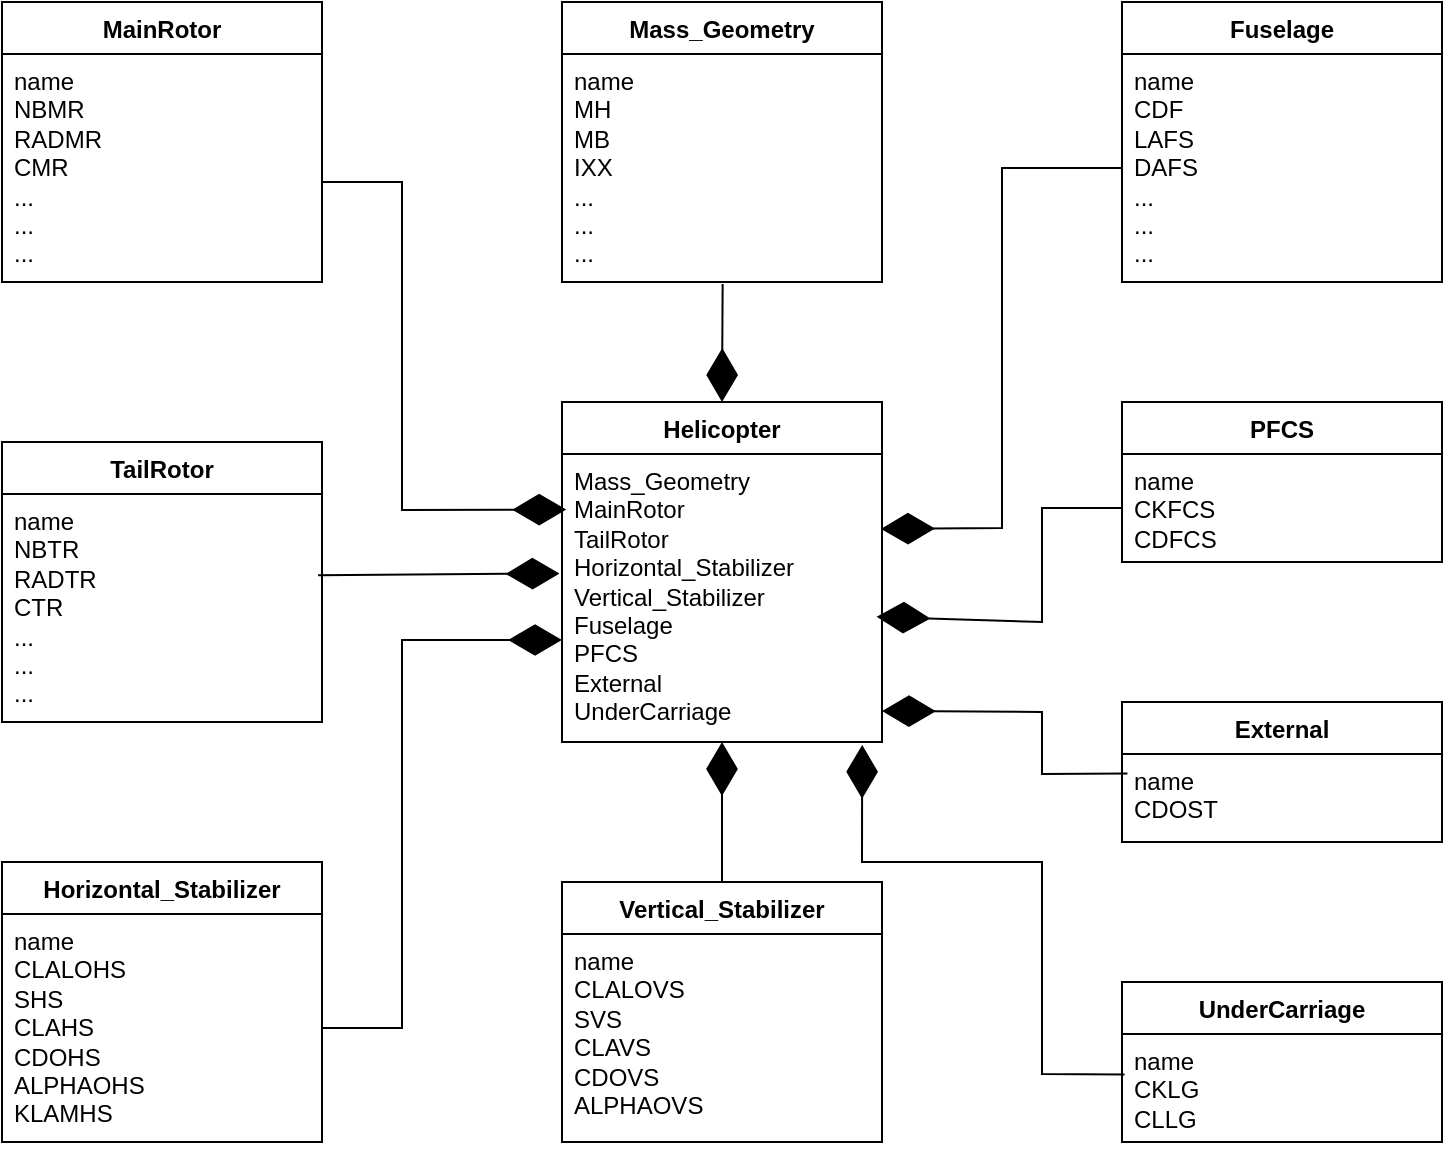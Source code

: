 <mxfile version="24.7.6" pages="4">
  <diagram id="C5RBs43oDa-KdzZeNtuy" name="Page-1">
    <mxGraphModel grid="1" page="1" gridSize="10" guides="1" tooltips="1" connect="1" arrows="1" fold="1" pageScale="1" pageWidth="827" pageHeight="1169" math="0" shadow="0">
      <root>
        <mxCell id="WIyWlLk6GJQsqaUBKTNV-0" />
        <mxCell id="WIyWlLk6GJQsqaUBKTNV-1" parent="WIyWlLk6GJQsqaUBKTNV-0" />
        <mxCell id="FyBbYskR7vXnylcoT4Pt-10" value="Helicopter" style="swimlane;fontStyle=1;align=center;verticalAlign=top;childLayout=stackLayout;horizontal=1;startSize=26;horizontalStack=0;resizeParent=1;resizeParentMax=0;resizeLast=0;collapsible=1;marginBottom=0;whiteSpace=wrap;html=1;" vertex="1" parent="WIyWlLk6GJQsqaUBKTNV-1">
          <mxGeometry x="320" y="240" width="160" height="170" as="geometry" />
        </mxCell>
        <mxCell id="FyBbYskR7vXnylcoT4Pt-11" value="Mass_Geometry&lt;div&gt;MainRotor&lt;/div&gt;&lt;div&gt;TailRotor&lt;/div&gt;&lt;div&gt;Horizontal_Stabilizer&lt;/div&gt;&lt;div&gt;Vertical_Stabilizer&lt;/div&gt;&lt;div&gt;Fuselage&lt;/div&gt;&lt;div&gt;PFCS&lt;/div&gt;&lt;div&gt;External&lt;/div&gt;&lt;div&gt;UnderCarriage&lt;/div&gt;" style="text;strokeColor=none;fillColor=none;align=left;verticalAlign=top;spacingLeft=4;spacingRight=4;overflow=hidden;rotatable=0;points=[[0,0.5],[1,0.5]];portConstraint=eastwest;whiteSpace=wrap;html=1;" vertex="1" parent="FyBbYskR7vXnylcoT4Pt-10">
          <mxGeometry y="26" width="160" height="144" as="geometry" />
        </mxCell>
        <mxCell id="FyBbYskR7vXnylcoT4Pt-42" value="" style="endArrow=diamondThin;endFill=1;endSize=24;html=1;rounded=0;exitX=0.017;exitY=0.223;exitDx=0;exitDy=0;exitPerimeter=0;" edge="1" parent="FyBbYskR7vXnylcoT4Pt-10" source="FyBbYskR7vXnylcoT4Pt-34">
          <mxGeometry width="160" relative="1" as="geometry">
            <mxPoint y="154.5" as="sourcePoint" />
            <mxPoint x="160" y="154.5" as="targetPoint" />
            <Array as="points">
              <mxPoint x="240" y="186" />
              <mxPoint x="240" y="155" />
            </Array>
          </mxGeometry>
        </mxCell>
        <mxCell id="FyBbYskR7vXnylcoT4Pt-14" value="Mass_Geometry" style="swimlane;fontStyle=1;align=center;verticalAlign=top;childLayout=stackLayout;horizontal=1;startSize=26;horizontalStack=0;resizeParent=1;resizeParentMax=0;resizeLast=0;collapsible=1;marginBottom=0;whiteSpace=wrap;html=1;" vertex="1" parent="WIyWlLk6GJQsqaUBKTNV-1">
          <mxGeometry x="320" y="40" width="160" height="140" as="geometry" />
        </mxCell>
        <mxCell id="FyBbYskR7vXnylcoT4Pt-15" value="name&lt;div&gt;MH&lt;/div&gt;&lt;div&gt;MB&lt;/div&gt;&lt;div&gt;IXX&lt;/div&gt;&lt;div&gt;...&lt;/div&gt;&lt;div&gt;...&lt;/div&gt;&lt;div&gt;...&lt;/div&gt;" style="text;strokeColor=none;fillColor=none;align=left;verticalAlign=top;spacingLeft=4;spacingRight=4;overflow=hidden;rotatable=0;points=[[0,0.5],[1,0.5]];portConstraint=eastwest;whiteSpace=wrap;html=1;" vertex="1" parent="FyBbYskR7vXnylcoT4Pt-14">
          <mxGeometry y="26" width="160" height="114" as="geometry" />
        </mxCell>
        <mxCell id="FyBbYskR7vXnylcoT4Pt-18" value="MainRotor" style="swimlane;fontStyle=1;align=center;verticalAlign=top;childLayout=stackLayout;horizontal=1;startSize=26;horizontalStack=0;resizeParent=1;resizeParentMax=0;resizeLast=0;collapsible=1;marginBottom=0;whiteSpace=wrap;html=1;" vertex="1" parent="WIyWlLk6GJQsqaUBKTNV-1">
          <mxGeometry x="40" y="40" width="160" height="140" as="geometry" />
        </mxCell>
        <mxCell id="FyBbYskR7vXnylcoT4Pt-19" value="name&lt;div&gt;NBMR&lt;/div&gt;&lt;div&gt;RADMR&lt;/div&gt;&lt;div&gt;CMR&lt;/div&gt;&lt;div&gt;...&lt;/div&gt;&lt;div&gt;...&lt;/div&gt;&lt;div&gt;...&lt;/div&gt;" style="text;strokeColor=none;fillColor=none;align=left;verticalAlign=top;spacingLeft=4;spacingRight=4;overflow=hidden;rotatable=0;points=[[0,0.5],[1,0.5]];portConstraint=eastwest;whiteSpace=wrap;html=1;" vertex="1" parent="FyBbYskR7vXnylcoT4Pt-18">
          <mxGeometry y="26" width="160" height="114" as="geometry" />
        </mxCell>
        <mxCell id="FyBbYskR7vXnylcoT4Pt-23" value="Vertical_Stabilizer" style="swimlane;fontStyle=1;align=center;verticalAlign=top;childLayout=stackLayout;horizontal=1;startSize=26;horizontalStack=0;resizeParent=1;resizeParentMax=0;resizeLast=0;collapsible=1;marginBottom=0;whiteSpace=wrap;html=1;" vertex="1" parent="WIyWlLk6GJQsqaUBKTNV-1">
          <mxGeometry x="320" y="480" width="160" height="130" as="geometry" />
        </mxCell>
        <mxCell id="FyBbYskR7vXnylcoT4Pt-24" value="name&lt;div&gt;CLALOVS&lt;/div&gt;&lt;div&gt;SVS&lt;/div&gt;&lt;div&gt;CLAVS&lt;/div&gt;&lt;div&gt;CDOVS&lt;/div&gt;&lt;div&gt;ALPHAOVS&lt;/div&gt;" style="text;strokeColor=none;fillColor=none;align=left;verticalAlign=top;spacingLeft=4;spacingRight=4;overflow=hidden;rotatable=0;points=[[0,0.5],[1,0.5]];portConstraint=eastwest;whiteSpace=wrap;html=1;" vertex="1" parent="FyBbYskR7vXnylcoT4Pt-23">
          <mxGeometry y="26" width="160" height="104" as="geometry" />
        </mxCell>
        <mxCell id="FyBbYskR7vXnylcoT4Pt-25" value="Fuselage" style="swimlane;fontStyle=1;align=center;verticalAlign=top;childLayout=stackLayout;horizontal=1;startSize=26;horizontalStack=0;resizeParent=1;resizeParentMax=0;resizeLast=0;collapsible=1;marginBottom=0;whiteSpace=wrap;html=1;" vertex="1" parent="WIyWlLk6GJQsqaUBKTNV-1">
          <mxGeometry x="600" y="40" width="160" height="140" as="geometry" />
        </mxCell>
        <mxCell id="FyBbYskR7vXnylcoT4Pt-26" value="name&lt;div&gt;CDF&lt;/div&gt;&lt;div&gt;LAFS&lt;/div&gt;&lt;div&gt;DAFS&lt;/div&gt;&lt;div&gt;...&lt;/div&gt;&lt;div&gt;...&lt;/div&gt;&lt;div&gt;...&lt;/div&gt;" style="text;strokeColor=none;fillColor=none;align=left;verticalAlign=top;spacingLeft=4;spacingRight=4;overflow=hidden;rotatable=0;points=[[0,0.5],[1,0.5]];portConstraint=eastwest;whiteSpace=wrap;html=1;" vertex="1" parent="FyBbYskR7vXnylcoT4Pt-25">
          <mxGeometry y="26" width="160" height="114" as="geometry" />
        </mxCell>
        <mxCell id="FyBbYskR7vXnylcoT4Pt-27" value="Horizontal_Stabilizer" style="swimlane;fontStyle=1;align=center;verticalAlign=top;childLayout=stackLayout;horizontal=1;startSize=26;horizontalStack=0;resizeParent=1;resizeParentMax=0;resizeLast=0;collapsible=1;marginBottom=0;whiteSpace=wrap;html=1;" vertex="1" parent="WIyWlLk6GJQsqaUBKTNV-1">
          <mxGeometry x="40" y="470" width="160" height="140" as="geometry" />
        </mxCell>
        <mxCell id="FyBbYskR7vXnylcoT4Pt-28" value="name&lt;div&gt;CLALOHS&lt;/div&gt;&lt;div&gt;SHS&lt;/div&gt;&lt;div&gt;CLAHS&lt;/div&gt;&lt;div&gt;CDOHS&lt;/div&gt;&lt;div&gt;ALPHAOHS&lt;/div&gt;&lt;div&gt;KLAMHS&lt;/div&gt;" style="text;strokeColor=none;fillColor=none;align=left;verticalAlign=top;spacingLeft=4;spacingRight=4;overflow=hidden;rotatable=0;points=[[0,0.5],[1,0.5]];portConstraint=eastwest;whiteSpace=wrap;html=1;" vertex="1" parent="FyBbYskR7vXnylcoT4Pt-27">
          <mxGeometry y="26" width="160" height="114" as="geometry" />
        </mxCell>
        <mxCell id="FyBbYskR7vXnylcoT4Pt-29" value="TailRotor" style="swimlane;fontStyle=1;align=center;verticalAlign=top;childLayout=stackLayout;horizontal=1;startSize=26;horizontalStack=0;resizeParent=1;resizeParentMax=0;resizeLast=0;collapsible=1;marginBottom=0;whiteSpace=wrap;html=1;" vertex="1" parent="WIyWlLk6GJQsqaUBKTNV-1">
          <mxGeometry x="40" y="260" width="160" height="140" as="geometry" />
        </mxCell>
        <mxCell id="FyBbYskR7vXnylcoT4Pt-30" value="name&lt;div&gt;NBTR&lt;/div&gt;&lt;div&gt;RADTR&lt;/div&gt;&lt;div&gt;CTR&lt;/div&gt;&lt;div&gt;...&lt;/div&gt;&lt;div&gt;...&lt;/div&gt;&lt;div&gt;...&lt;/div&gt;" style="text;strokeColor=none;fillColor=none;align=left;verticalAlign=top;spacingLeft=4;spacingRight=4;overflow=hidden;rotatable=0;points=[[0,0.5],[1,0.5]];portConstraint=eastwest;whiteSpace=wrap;html=1;" vertex="1" parent="FyBbYskR7vXnylcoT4Pt-29">
          <mxGeometry y="26" width="160" height="114" as="geometry" />
        </mxCell>
        <mxCell id="FyBbYskR7vXnylcoT4Pt-31" value="External" style="swimlane;fontStyle=1;align=center;verticalAlign=top;childLayout=stackLayout;horizontal=1;startSize=26;horizontalStack=0;resizeParent=1;resizeParentMax=0;resizeLast=0;collapsible=1;marginBottom=0;whiteSpace=wrap;html=1;" vertex="1" parent="WIyWlLk6GJQsqaUBKTNV-1">
          <mxGeometry x="600" y="390" width="160" height="70" as="geometry" />
        </mxCell>
        <mxCell id="FyBbYskR7vXnylcoT4Pt-34" value="name&lt;div&gt;CDOST&lt;/div&gt;" style="text;strokeColor=none;fillColor=none;align=left;verticalAlign=top;spacingLeft=4;spacingRight=4;overflow=hidden;rotatable=0;points=[[0,0.5],[1,0.5]];portConstraint=eastwest;whiteSpace=wrap;html=1;" vertex="1" parent="FyBbYskR7vXnylcoT4Pt-31">
          <mxGeometry y="26" width="160" height="44" as="geometry" />
        </mxCell>
        <mxCell id="FyBbYskR7vXnylcoT4Pt-33" value="UnderCarriage" style="swimlane;fontStyle=1;align=center;verticalAlign=top;childLayout=stackLayout;horizontal=1;startSize=26;horizontalStack=0;resizeParent=1;resizeParentMax=0;resizeLast=0;collapsible=1;marginBottom=0;whiteSpace=wrap;html=1;" vertex="1" parent="WIyWlLk6GJQsqaUBKTNV-1">
          <mxGeometry x="600" y="530" width="160" height="80" as="geometry" />
        </mxCell>
        <mxCell id="FyBbYskR7vXnylcoT4Pt-32" value="name&lt;div&gt;CKLG&lt;/div&gt;&lt;div&gt;CLLG&lt;/div&gt;" style="text;strokeColor=none;fillColor=none;align=left;verticalAlign=top;spacingLeft=4;spacingRight=4;overflow=hidden;rotatable=0;points=[[0,0.5],[1,0.5]];portConstraint=eastwest;whiteSpace=wrap;html=1;" vertex="1" parent="FyBbYskR7vXnylcoT4Pt-33">
          <mxGeometry y="26" width="160" height="54" as="geometry" />
        </mxCell>
        <mxCell id="FyBbYskR7vXnylcoT4Pt-35" value="PFCS" style="swimlane;fontStyle=1;align=center;verticalAlign=top;childLayout=stackLayout;horizontal=1;startSize=26;horizontalStack=0;resizeParent=1;resizeParentMax=0;resizeLast=0;collapsible=1;marginBottom=0;whiteSpace=wrap;html=1;" vertex="1" parent="WIyWlLk6GJQsqaUBKTNV-1">
          <mxGeometry x="600" y="240" width="160" height="80" as="geometry" />
        </mxCell>
        <mxCell id="FyBbYskR7vXnylcoT4Pt-36" value="name&lt;div&gt;CKFCS&lt;/div&gt;&lt;div&gt;CDFCS&lt;/div&gt;" style="text;strokeColor=none;fillColor=none;align=left;verticalAlign=top;spacingLeft=4;spacingRight=4;overflow=hidden;rotatable=0;points=[[0,0.5],[1,0.5]];portConstraint=eastwest;whiteSpace=wrap;html=1;" vertex="1" parent="FyBbYskR7vXnylcoT4Pt-35">
          <mxGeometry y="26" width="160" height="54" as="geometry" />
        </mxCell>
        <mxCell id="FyBbYskR7vXnylcoT4Pt-39" value="" style="endArrow=diamondThin;endFill=1;endSize=24;html=1;rounded=0;exitX=1;exitY=0.5;exitDx=0;exitDy=0;" edge="1" parent="WIyWlLk6GJQsqaUBKTNV-1" source="FyBbYskR7vXnylcoT4Pt-28">
          <mxGeometry width="160" relative="1" as="geometry">
            <mxPoint x="160" y="359" as="sourcePoint" />
            <mxPoint x="320" y="359" as="targetPoint" />
            <Array as="points">
              <mxPoint x="240" y="553" />
              <mxPoint x="240" y="359" />
            </Array>
          </mxGeometry>
        </mxCell>
        <mxCell id="FyBbYskR7vXnylcoT4Pt-43" value="" style="endArrow=diamondThin;endFill=1;endSize=24;html=1;rounded=0;entryX=0.997;entryY=0.26;entryDx=0;entryDy=0;entryPerimeter=0;exitX=0;exitY=0.5;exitDx=0;exitDy=0;" edge="1" parent="WIyWlLk6GJQsqaUBKTNV-1" source="FyBbYskR7vXnylcoT4Pt-26" target="FyBbYskR7vXnylcoT4Pt-11">
          <mxGeometry width="160" relative="1" as="geometry">
            <mxPoint x="380" y="290" as="sourcePoint" />
            <mxPoint x="540" y="290" as="targetPoint" />
            <Array as="points">
              <mxPoint x="540" y="123" />
              <mxPoint x="540" y="303" />
            </Array>
          </mxGeometry>
        </mxCell>
        <mxCell id="FyBbYskR7vXnylcoT4Pt-44" value="" style="endArrow=diamondThin;endFill=1;endSize=24;html=1;rounded=0;entryX=-0.008;entryY=0.415;entryDx=0;entryDy=0;exitX=0.988;exitY=0.356;exitDx=0;exitDy=0;entryPerimeter=0;exitPerimeter=0;" edge="1" parent="WIyWlLk6GJQsqaUBKTNV-1" source="FyBbYskR7vXnylcoT4Pt-30" target="FyBbYskR7vXnylcoT4Pt-11">
          <mxGeometry width="160" relative="1" as="geometry">
            <mxPoint x="220" y="360" as="sourcePoint" />
            <mxPoint x="280" y="397" as="targetPoint" />
          </mxGeometry>
        </mxCell>
        <mxCell id="FyBbYskR7vXnylcoT4Pt-45" value="" style="endArrow=diamondThin;endFill=1;endSize=24;html=1;rounded=0;entryX=0.013;entryY=0.193;entryDx=0;entryDy=0;entryPerimeter=0;" edge="1" parent="WIyWlLk6GJQsqaUBKTNV-1" target="FyBbYskR7vXnylcoT4Pt-11">
          <mxGeometry width="160" relative="1" as="geometry">
            <mxPoint x="200" y="130" as="sourcePoint" />
            <mxPoint x="320" y="320" as="targetPoint" />
            <Array as="points">
              <mxPoint x="240" y="130" />
              <mxPoint x="240" y="294" />
            </Array>
          </mxGeometry>
        </mxCell>
        <mxCell id="FyBbYskR7vXnylcoT4Pt-47" value="" style="endArrow=diamondThin;endFill=1;endSize=24;html=1;rounded=0;entryX=0.983;entryY=0.565;entryDx=0;entryDy=0;entryPerimeter=0;exitX=0;exitY=0.5;exitDx=0;exitDy=0;" edge="1" parent="WIyWlLk6GJQsqaUBKTNV-1" source="FyBbYskR7vXnylcoT4Pt-36" target="FyBbYskR7vXnylcoT4Pt-11">
          <mxGeometry width="160" relative="1" as="geometry">
            <mxPoint x="424" y="480" as="sourcePoint" />
            <mxPoint x="584" y="480" as="targetPoint" />
            <Array as="points">
              <mxPoint x="560" y="293" />
              <mxPoint x="560" y="350" />
            </Array>
          </mxGeometry>
        </mxCell>
        <mxCell id="FyBbYskR7vXnylcoT4Pt-41" value="" style="endArrow=diamondThin;endFill=1;endSize=24;html=1;rounded=0;exitX=0.008;exitY=0.374;exitDx=0;exitDy=0;entryX=0.938;entryY=1.01;entryDx=0;entryDy=0;entryPerimeter=0;exitPerimeter=0;" edge="1" parent="WIyWlLk6GJQsqaUBKTNV-1" source="FyBbYskR7vXnylcoT4Pt-32" target="FyBbYskR7vXnylcoT4Pt-11">
          <mxGeometry width="160" relative="1" as="geometry">
            <mxPoint x="320" y="439" as="sourcePoint" />
            <mxPoint x="480" y="439" as="targetPoint" />
            <Array as="points">
              <mxPoint x="560" y="576" />
              <mxPoint x="560" y="470" />
              <mxPoint x="470" y="470" />
            </Array>
          </mxGeometry>
        </mxCell>
        <mxCell id="FyBbYskR7vXnylcoT4Pt-48" value="" style="endArrow=diamondThin;endFill=1;endSize=24;html=1;rounded=0;entryX=0.5;entryY=0;entryDx=0;entryDy=0;exitX=0.502;exitY=1.009;exitDx=0;exitDy=0;exitPerimeter=0;" edge="1" parent="WIyWlLk6GJQsqaUBKTNV-1" source="FyBbYskR7vXnylcoT4Pt-15" target="FyBbYskR7vXnylcoT4Pt-10">
          <mxGeometry width="160" relative="1" as="geometry">
            <mxPoint x="210" y="353" as="sourcePoint" />
            <mxPoint x="330" y="348" as="targetPoint" />
          </mxGeometry>
        </mxCell>
        <mxCell id="FyBbYskR7vXnylcoT4Pt-49" value="" style="endArrow=diamondThin;endFill=1;endSize=24;html=1;rounded=0;exitX=0.5;exitY=0;exitDx=0;exitDy=0;" edge="1" parent="WIyWlLk6GJQsqaUBKTNV-1" source="FyBbYskR7vXnylcoT4Pt-23" target="FyBbYskR7vXnylcoT4Pt-11">
          <mxGeometry width="160" relative="1" as="geometry">
            <mxPoint x="410" y="191" as="sourcePoint" />
            <mxPoint x="420" y="420" as="targetPoint" />
            <Array as="points">
              <mxPoint x="400" y="440" />
            </Array>
          </mxGeometry>
        </mxCell>
      </root>
    </mxGraphModel>
  </diagram>
  <diagram id="v9HXGuW38HxV5xqcsPAI" name="Page-2">
    <mxGraphModel grid="1" page="1" gridSize="16" guides="1" tooltips="1" connect="1" arrows="1" fold="1" pageScale="1" pageWidth="1000" pageHeight="1500" math="0" shadow="0">
      <root>
        <mxCell id="0" />
        <mxCell id="1" parent="0" />
        <mxCell id="psVU-N9oFNVPfbX6-57K-1" value="Rotorcraft" style="swimlane;fontStyle=1;align=center;verticalAlign=top;childLayout=stackLayout;horizontal=1;startSize=26;horizontalStack=0;resizeParent=1;resizeParentMax=0;resizeLast=0;collapsible=1;marginBottom=0;whiteSpace=wrap;html=1;" vertex="1" parent="1">
          <mxGeometry x="420" y="490" width="160" height="320" as="geometry" />
        </mxCell>
        <mxCell id="psVU-N9oFNVPfbX6-57K-2" value="&lt;div&gt;&lt;b&gt;Attributes:&lt;/b&gt;&lt;/div&gt;&lt;div&gt;Name&lt;/div&gt;&lt;div&gt;Type&lt;/div&gt;&lt;div&gt;...&lt;/div&gt;&lt;div&gt;&lt;b&gt;Classes:&lt;/b&gt;&lt;/div&gt;MassGeometry&lt;div&gt;Atmosphere&lt;br&gt;&lt;div&gt;MainRotor&lt;/div&gt;&lt;div&gt;TailRotor&lt;/div&gt;&lt;div&gt;Rotor&lt;/div&gt;&lt;div&gt;HorizontalStabilizer&lt;/div&gt;&lt;div&gt;VerticalStabilizer&lt;/div&gt;&lt;div&gt;Fuselage&lt;/div&gt;&lt;div&gt;FlightControl&lt;/div&gt;&lt;div&gt;&lt;span style=&quot;background-color: initial;&quot;&gt;UnderCarriage&lt;/span&gt;&lt;br&gt;&lt;/div&gt;&lt;/div&gt;&lt;div&gt;&lt;span style=&quot;background-color: initial;&quot;&gt;Propulsion&lt;/span&gt;&lt;/div&gt;&lt;div&gt;ExternalBody&lt;span style=&quot;background-color: initial;&quot;&gt;&lt;br&gt;&lt;/span&gt;&lt;/div&gt;&lt;div&gt;&lt;span style=&quot;background-color: initial;&quot;&gt;&lt;b&gt;Methods:&lt;/b&gt;&lt;/span&gt;&lt;br&gt;&lt;/div&gt;&lt;div&gt;...&lt;/div&gt;" style="text;strokeColor=none;fillColor=none;align=left;verticalAlign=top;spacingLeft=4;spacingRight=4;overflow=hidden;rotatable=0;points=[[0,0.5],[1,0.5]];portConstraint=eastwest;whiteSpace=wrap;html=1;" vertex="1" parent="psVU-N9oFNVPfbX6-57K-1">
          <mxGeometry y="26" width="160" height="294" as="geometry" />
        </mxCell>
        <mxCell id="psVU-N9oFNVPfbX6-57K-4" value="Mass_Geometry" style="swimlane;fontStyle=1;align=center;verticalAlign=top;childLayout=stackLayout;horizontal=1;startSize=26;horizontalStack=0;resizeParent=1;resizeParentMax=0;resizeLast=0;collapsible=1;marginBottom=0;whiteSpace=wrap;html=1;" vertex="1" parent="1">
          <mxGeometry x="420" y="160" width="160" height="180" as="geometry" />
        </mxCell>
        <mxCell id="psVU-N9oFNVPfbX6-57K-5" value="&lt;div&gt;&lt;b&gt;Attributes:&lt;/b&gt;&lt;/div&gt;name&lt;div&gt;MH&lt;/div&gt;&lt;div&gt;MB&lt;/div&gt;&lt;div&gt;IXX&lt;/div&gt;&lt;div&gt;...&lt;/div&gt;&lt;div&gt;&lt;b&gt;Classes:&lt;/b&gt;&lt;/div&gt;&lt;div&gt;...&lt;/div&gt;&lt;div&gt;&lt;b&gt;Methods:&lt;/b&gt;&lt;/div&gt;&lt;div&gt;...&lt;/div&gt;" style="text;strokeColor=none;fillColor=none;align=left;verticalAlign=top;spacingLeft=4;spacingRight=4;overflow=hidden;rotatable=0;points=[[0,0.5],[1,0.5]];portConstraint=eastwest;whiteSpace=wrap;html=1;" vertex="1" parent="psVU-N9oFNVPfbX6-57K-4">
          <mxGeometry y="26" width="160" height="154" as="geometry" />
        </mxCell>
        <mxCell id="psVU-N9oFNVPfbX6-57K-6" value="MainRotor" style="swimlane;fontStyle=1;align=center;verticalAlign=top;childLayout=stackLayout;horizontal=1;startSize=26;horizontalStack=0;resizeParent=1;resizeParentMax=0;resizeLast=0;collapsible=1;marginBottom=0;whiteSpace=wrap;html=1;" vertex="1" parent="1">
          <mxGeometry x="112" y="192" width="160" height="180" as="geometry" />
        </mxCell>
        <mxCell id="psVU-N9oFNVPfbX6-57K-7" value="&lt;div&gt;&lt;b&gt;Attributes:&lt;/b&gt;&lt;/div&gt;name&lt;div&gt;NBMR&lt;/div&gt;&lt;div&gt;RADMR&lt;/div&gt;&lt;div&gt;CMR&lt;br&gt;&lt;/div&gt;&lt;div&gt;...&lt;/div&gt;&lt;div&gt;&lt;b&gt;Classes:&lt;/b&gt;&lt;/div&gt;&lt;div&gt;...&lt;/div&gt;&lt;div&gt;&lt;b&gt;Methods:&lt;/b&gt;&lt;/div&gt;&lt;div&gt;...&lt;/div&gt;" style="text;strokeColor=none;fillColor=none;align=left;verticalAlign=top;spacingLeft=4;spacingRight=4;overflow=hidden;rotatable=0;points=[[0,0.5],[1,0.5]];portConstraint=eastwest;whiteSpace=wrap;html=1;" vertex="1" parent="psVU-N9oFNVPfbX6-57K-6">
          <mxGeometry y="26" width="160" height="154" as="geometry" />
        </mxCell>
        <mxCell id="psVU-N9oFNVPfbX6-57K-8" value="Vertical_Stabilizer" style="swimlane;fontStyle=1;align=center;verticalAlign=top;childLayout=stackLayout;horizontal=1;startSize=26;horizontalStack=0;resizeParent=1;resizeParentMax=0;resizeLast=0;collapsible=1;marginBottom=0;whiteSpace=wrap;html=1;" vertex="1" parent="1">
          <mxGeometry x="230" y="944" width="160" height="210" as="geometry" />
        </mxCell>
        <mxCell id="psVU-N9oFNVPfbX6-57K-9" value="&lt;div&gt;&lt;b&gt;Attributes:&lt;/b&gt;&lt;span style=&quot;color: rgba(0, 0, 0, 0); font-family: monospace; font-size: 0px; text-wrap: nowrap; background-color: initial;&quot;&gt;CmxGraphModel%3E%3Croot%3E%3CmxCell%20id%3D%220%22%2F%3E%3CmxCell%20id%3D%221%22%20parent%3D%220%22%2F%3E%3CmxCell%20id%3D%222%22%20value%3D%22%26lt%3Bdiv%26gt%3B%26lt%3Bb%26gt%3BAttributes%3A%26lt%3B%2Fb%26gt%3B%26lt%3B%2Fdiv%26gt%3Bname%26lt%3Bdiv%26gt%3BCLALOHS%26lt%3B%2Fdiv%26gt%3B%26lt%3Bdiv%26gt%3BSHS%26lt%3B%2Fdiv%26gt%3B%26lt%3Bdiv%26gt%3BCLAHS%26lt%3B%2Fdiv%26gt%3B%26lt%3Bdiv%26gt%3BCDOHS%26lt%3B%2Fdiv%26gt%3B%26lt%3Bdiv%26gt%3BALPHAOHS%26lt%3B%2Fdiv%26gt%3B%26lt%3Bdiv%26gt%3BKLAMHS%26lt%3B%2Fdiv%26gt%3B%26lt%3Bdiv%26gt%3B...%26lt%3B%2Fdiv%26gt%3B%26lt%3Bdiv%26gt%3B%26lt%3Bb%26gt%3BClasses%3A%26lt%3B%2Fb%26gt%3B%26lt%3B%2Fdiv%26gt%3B%26lt%3Bdiv%26gt%3B...%26lt%3B%2Fdiv%26gt%3B%26lt%3Bdiv%26gt%3B%26lt%3Bb%26gt%3BMethods%3A%26lt%3B%2Fb%26gt%3B%26lt%3B%2Fdiv%26gt%3B%26lt%3Bdiv%26gt%3B...%26lt%3B%2Fdiv%26gt%3B%22%20style%3D%22text%3BstrokeColor%3Dnone%3BfillColor%3Dnone%3Balign%3Dleft%3BverticalAlign%3Dtop%3BspacingLeft%3D4%3BspacingRight%3D4%3Boverflow%3Dhidden%3Brotatable%3D0%3Bpoints%3D%5B%5B0%2C0.5%5D%2C%5B1%2C0.5%5D%5D%3BportConstraint%3Deastwest%3BwhiteSpace%3Dwrap%3Bhtml%3D1%3B%22%20vertex%3D%221%22%20parent%3D%221%22%3E%3CmxGeometry%20x%3D%2240%22%20y%3D%22530%22%20width%3D%22160%22%20height%3D%22204%22%20as%3D%22geometry%22%2F%3E%3C%2FmxCell%3E%3C%2Froot%3E%3C%2FmxGraphModel%3E&lt;/span&gt;&lt;/div&gt;&lt;div&gt;&lt;span style=&quot;color: rgba(0, 0, 0, 0); font-family: monospace; font-size: 0px; text-wrap: nowrap;&quot;&gt;%3CmxGraphModel%3E%3Croot%3E%3CmxCell%20id%3D%220%22%2F%3E%3CmxCell%20id%3D%221%22%20parent%3D%220%22%2F%3E%3CmxCell%20id%3D%222%22%20value%3D%22%26lt%3Bdiv%26gt%3B%26lt%3Bb%26gt%3BAttributes%3A%26lt%3B%2Fb%26gt%3B%26lt%3B%2Fdiv%26gt%3Bname%26lt%3Bdiv%26gt%3BCLALOHS%26lt%3B%2Fdiv%26gt%3B%26lt%3Bdiv%26gt%3BSHS%26lt%3B%2Fdiv%26gt%3B%26lt%3Bdiv%26gt%3BCLAHS%26lt%3B%2Fdiv%26gt%3B%26lt%3Bdiv%26gt%3BCDOHS%26lt%3B%2Fdiv%26gt%3B%26lt%3Bdiv%26gt%3BALPHAOHS%26lt%3B%2Fdiv%26gt%3B%26lt%3Bdiv%26gt%3BKLAMHS%26lt%3B%2Fdiv%26gt%3B%26lt%3Bdiv%26gt%3B...%26lt%3B%2Fdiv%26gt%3B%26lt%3Bdiv%26gt%3B%26lt%3Bb%26gt%3BClasses%3A%26lt%3B%2Fb%26gt%3B%26lt%3B%2Fdiv%26gt%3B%26lt%3Bdiv%26gt%3B...%26lt%3B%2Fdiv%26gt%3B%26lt%3Bdiv%26gt%3B%26lt%3Bb%26gt%3BMethods%3A%26lt%3B%2Fb%26gt%3B%26lt%3B%2Fdiv%26gt%3B%26lt%3Bdiv%26gt%3B...%26lt%3B%2Fdiv%26gt%3B%22%20style%3D%22text%3BstrokeColor%3Dnone%3BfillColor%3Dnone%3Balign%3Dleft%3BverticalAlign%3Dtop%3BspacingLeft%3D4%3BspacingRight%3D4%3Boverflow%3Dhidden%3Brotatable%3D0%3Bpoints%3D%5B%5B0%2C0.5%5D%2C%5B1%2C0.5%5D%5D%3BportConstraint%3Deastwest%3BwhiteSpace%3Dwrap%3Bhtml%3D1%3B%22%20vertex%3D%221%22%20parent%3D%221%22%3E%3CmxGeometry%20x%3D%2240%22%20y%3D%22530%22%20width%3D%22160%22%20height%3D%22204%22%20as%3D%22geometry%22%2F%3E%3C%2FmxCell%3E%3C%2Froot%3E%3C%2FmxGraphModel%3E&lt;/span&gt;&lt;span style=&quot;color: rgba(0, 0, 0, 0); font-family: monospace; font-size: 0px; text-wrap: nowrap;&quot;&gt;%3CmxGraphModel%3E%3Croot%3E%3CmxCell%20id%3D%220%22%2F%3E%3CmxCell%20id%3D%221%22%20parent%3D%220%22%2F%3E%3CmxCell%20id%3D%222%22%20value%3D%22%26lt%3Bdiv%26gt%3B%26lt%3Bb%26gt%3BAttributes%3A%26lt%3B%2Fb%26gt%3B%26lt%3B%2Fdiv%26gt%3Bname%26lt%3Bdiv%26gt%3BCLALOHS%26lt%3B%2Fdiv%26gt%3B%26lt%3Bdiv%26gt%3BSHS%26lt%3B%2Fdiv%26gt%3B%26lt%3Bdiv%26gt%3BCLAHS%26lt%3B%2Fdiv%26gt%3B%26lt%3Bdiv%26gt%3BCDOHS%26lt%3B%2Fdiv%26gt%3B%26lt%3Bdiv%26gt%3BALPHAOHS%26lt%3B%2Fdiv%26gt%3B%26lt%3Bdiv%26gt%3BKLAMHS%26lt%3B%2Fdiv%26gt%3B%26lt%3Bdiv%26gt%3B...%26lt%3B%2Fdiv%26gt%3B%26lt%3Bdiv%26gt%3B%26lt%3Bb%26gt%3BClasses%3A%26lt%3B%2Fb%26gt%3B%26lt%3B%2Fdiv%26gt%3B%26lt%3Bdiv%26gt%3B...%26lt%3B%2Fdiv%26gt%3B%26lt%3Bdiv%26gt%3B%26lt%3Bb%26gt%3BMethods%3A%26lt%3B%2Fb%26gt%3B%26lt%3B%2Fdiv%26gt%3B%26lt%3Bdiv%26gt%3B...%26lt%3B%2Fdiv%26gt%3B%22%20style%3D%22text%3BstrokeColor%3Dnone%3BfillColor%3Dnone%3Balign%3Dleft%3BverticalAlign%3Dtop%3BspacingLeft%3D4%3BspacingRight%3D4%3Boverflow%3Dhidden%3Brotatable%3D0%3Bpoints%3D%5B%5B0%2C0.5%5D%2C%5B1%2C0.5%5D%5D%3BportConstraint%3Deastwest%3BwhiteSpace%3Dwrap%3Bhtml%3D1%3B%22%20vertex%3D%221%22%20parent%3D%221%22%3E%3CmxGeometry%20x%3D%2240%22%20y%3D%22530%22%20width%3D%22160%22%20height%3D%22204%22%20as%3D%22geometry%22%2F%3E%3C%2FmxCell%3E%3C%2Froot%3E%3C%2FmxGraphModel%3E&lt;/span&gt;&lt;span style=&quot;color: rgba(0, 0, 0, 0); font-family: monospace; font-size: 0px; text-wrap: nowrap;&quot;&gt;%3CmxGraphModel%3E%3Croot%3E%3CmxCell%20id%3D%220%22%2F%3E%3CmxCell%20id%3D%221%22%20parent%3D%220%22%2F%3E%3CmxCell%20id%3D%222%22%20value%3D%22%26lt%3Bdiv%26gt%3B%26lt%3Bb%26gt%3BAttributes%3A%26lt%3B%2Fb%26gt%3B%26lt%3B%2Fdiv%26gt%3Bname%26lt%3Bdiv%26gt%3BCLALOHS%26lt%3B%2Fdiv%26gt%3B%26lt%3Bdiv%26gt%3BSHS%26lt%3B%2Fdiv%26gt%3B%26lt%3Bdiv%26gt%3BCLAHS%26lt%3B%2Fdiv%26gt%3B%26lt%3Bdiv%26gt%3BCDOHS%26lt%3B%2Fdiv%26gt%3B%26lt%3Bdiv%26gt%3BALPHAOHS%26lt%3B%2Fdiv%26gt%3B%26lt%3Bdiv%26gt%3BKLAMHS%26lt%3B%2Fdiv%26gt%3B%26lt%3Bdiv%26gt%3B...%26lt%3B%2Fdiv%26gt%3B%26lt%3Bdiv%26gt%3B%26lt%3Bb%26gt%3BClasses%3A%26lt%3B%2Fb%26gt%3B%26lt%3B%2Fdiv%26gt%3B%26lt%3Bdiv%26gt%3B...%26lt%3B%2Fdiv%26gt%3B%26lt%3Bdiv%26gt%3B%26lt%3Bb%26gt%3BMethods%3A%26lt%3B%2Fb%26gt%3B%26lt%3B%2Fdiv%26gt%3B%26lt%3Bdiv%26gt%3B...%26lt%3B%2Fdiv%26gt%3B%22%20style%3D%22text%3BstrokeColor%3Dnone%3BfillColor%3Dnone%3Balign%3Dleft%3BverticalAlign%3Dtop%3BspacingLeft%3D4%3BspacingRight%3D4%3Boverflow%3Dhidden%3Brotatable%3D0%3Bpoints%3D%5B%5B0%2C0.5%5D%2C%5B1%2C0.5%5D%5D%3BportConstraint%3Deastwest%3BwhiteSpace%3Dwrap%3Bhtml%3D1%3B%22%20vertex%3D%221%22%20parent%3D%221%22%3E%3CmxGeometry%20x%3D%2240%22%20y%3D%22530%22%20width%3D%22160%22%20height%3D%22204%22%20as%3D%22geometry%22%2F%3E%3C%2FmxCell%3E%3C%2Froot%3E%3C%2FmxGraphModel%3E&lt;/span&gt;&lt;span style=&quot;color: rgba(0, 0, 0, 0); font-family: monospace; font-size: 0px; text-wrap: nowrap;&quot;&gt;%3CmxGraphModel%3E%3Croot%3E%3CmxCell%20id%3D%220%22%2F%3E%3CmxCell%20id%3D%221%22%20parent%3D%220%22%2F%3E%3CmxCell%20id%3D%222%22%20value%3D%22%26lt%3Bdiv%26gt%3B%26lt%3Bb%26gt%3BAttributes%3A%26lt%3B%2Fb%26gt%3B%26lt%3B%2Fdiv%26gt%3Bname%26lt%3Bdiv%26gt%3BCLALOHS%26lt%3B%2Fdiv%26gt%3B%26lt%3Bdiv%26gt%3BSHS%26lt%3B%2Fdiv%26gt%3B%26lt%3Bdiv%26gt%3BCLAHS%26lt%3B%2Fdiv%26gt%3B%26lt%3Bdiv%26gt%3BCDOHS%26lt%3B%2Fdiv%26gt%3B%26lt%3Bdiv%26gt%3BALPHAOHS%26lt%3B%2Fdiv%26gt%3B%26lt%3Bdiv%26gt%3BKLAMHS%26lt%3B%2Fdiv%26gt%3B%26lt%3Bdiv%26gt%3B...%26lt%3B%2Fdiv%26gt%3B%26lt%3Bdiv%26gt%3B%26lt%3Bb%26gt%3BClasses%3A%26lt%3B%2Fb%26gt%3B%26lt%3B%2Fdiv%26gt%3B%26lt%3Bdiv%26gt%3B...%26lt%3B%2Fdiv%26gt%3B%26lt%3Bdiv%26gt%3B%26lt%3Bb%26gt%3BMethods%3A%26lt%3B%2Fb%26gt%3B%26lt%3B%2Fdiv%26gt%3B%26lt%3Bdiv%26gt%3B...%26lt%3B%2Fdiv%26gt%3B%22%20style%3D%22text%3BstrokeColor%3Dnone%3BfillColor%3Dnone%3Balign%3Dleft%3BverticalAlign%3Dtop%3BspacingLeft%3D4%3BspacingRight%3D4%3Boverflow%3Dhidden%3Brotatable%3D0%3Bpoints%3D%5B%5B0%2C0.5%5D%2C%5B1%2C0.5%5D%5D%3BportConstraint%3Deastwest%3BwhiteSpace%3Dwrap%3Bhtml%3D1%3B%22%20vertex%3D%221%22%20parent%3D%221%22%3E%3CmxGeometry%20x%3D%2240%22%20y%3D%22530%22%20width%3D%22160%22%20height%3D%22204%22%20as%3D%22geometry%22%2F%3E%3C%2FmxCell%3E%3C%2Froot%3E%3C%2FmxGraphModel%3E&lt;/span&gt;name&lt;div&gt;CLALOVS&lt;/div&gt;&lt;div&gt;SVS&lt;/div&gt;&lt;div&gt;CLAVS&lt;/div&gt;&lt;div&gt;CDOVS&lt;/div&gt;&lt;div&gt;ALPHAOVS&lt;/div&gt;&lt;div&gt;...&lt;/div&gt;&lt;div&gt;&lt;b&gt;Classes:&lt;/b&gt;&lt;/div&gt;&lt;div&gt;...&lt;/div&gt;&lt;div&gt;&lt;b&gt;Methods:&lt;/b&gt;&lt;/div&gt;&lt;div&gt;...&lt;/div&gt;&lt;/div&gt;" style="text;strokeColor=none;fillColor=none;align=left;verticalAlign=top;spacingLeft=4;spacingRight=4;overflow=hidden;rotatable=0;points=[[0,0.5],[1,0.5]];portConstraint=eastwest;whiteSpace=wrap;html=1;" vertex="1" parent="psVU-N9oFNVPfbX6-57K-8">
          <mxGeometry y="26" width="160" height="184" as="geometry" />
        </mxCell>
        <mxCell id="psVU-N9oFNVPfbX6-57K-10" value="Fuselage" style="swimlane;fontStyle=1;align=center;verticalAlign=top;childLayout=stackLayout;horizontal=1;startSize=26;horizontalStack=0;resizeParent=1;resizeParentMax=0;resizeLast=0;collapsible=1;marginBottom=0;whiteSpace=wrap;html=1;" vertex="1" parent="1">
          <mxGeometry x="720" y="272" width="160" height="180" as="geometry" />
        </mxCell>
        <mxCell id="psVU-N9oFNVPfbX6-57K-11" value="&lt;div&gt;&lt;b&gt;Attributes:&lt;/b&gt;&lt;/div&gt;name&lt;div&gt;CDF&lt;/div&gt;&lt;div&gt;LAFS&lt;/div&gt;&lt;div&gt;DAFS&lt;/div&gt;&lt;div&gt;...&lt;/div&gt;&lt;div&gt;&lt;b style=&quot;background-color: initial;&quot;&gt;Classes:&lt;/b&gt;&lt;br&gt;&lt;/div&gt;&lt;div&gt;...&lt;/div&gt;&lt;div&gt;&lt;b&gt;Methods:&lt;/b&gt;&lt;/div&gt;&lt;div&gt;...&lt;/div&gt;" style="text;strokeColor=none;fillColor=none;align=left;verticalAlign=top;spacingLeft=4;spacingRight=4;overflow=hidden;rotatable=0;points=[[0,0.5],[1,0.5]];portConstraint=eastwest;whiteSpace=wrap;html=1;" vertex="1" parent="psVU-N9oFNVPfbX6-57K-10">
          <mxGeometry y="26" width="160" height="154" as="geometry" />
        </mxCell>
        <mxCell id="psVU-N9oFNVPfbX6-57K-12" value="Horizontal_Stabilizer" style="swimlane;fontStyle=1;align=center;verticalAlign=top;childLayout=stackLayout;horizontal=1;startSize=26;horizontalStack=0;resizeParent=1;resizeParentMax=0;resizeLast=0;collapsible=1;marginBottom=0;whiteSpace=wrap;html=1;" vertex="1" parent="1">
          <mxGeometry x="112" y="670" width="160" height="230" as="geometry" />
        </mxCell>
        <mxCell id="psVU-N9oFNVPfbX6-57K-13" value="&lt;div&gt;&lt;b&gt;Attributes:&lt;/b&gt;&lt;/div&gt;name&lt;div&gt;CLALOHS&lt;/div&gt;&lt;div&gt;SHS&lt;/div&gt;&lt;div&gt;CLAHS&lt;/div&gt;&lt;div&gt;CDOHS&lt;/div&gt;&lt;div&gt;ALPHAOHS&lt;/div&gt;&lt;div&gt;KLAMHS&lt;/div&gt;&lt;div&gt;...&lt;/div&gt;&lt;div&gt;&lt;b&gt;Classes:&lt;/b&gt;&lt;/div&gt;&lt;div&gt;...&lt;/div&gt;&lt;div&gt;&lt;b&gt;Methods:&lt;/b&gt;&lt;/div&gt;&lt;div&gt;...&lt;/div&gt;" style="text;strokeColor=none;fillColor=none;align=left;verticalAlign=top;spacingLeft=4;spacingRight=4;overflow=hidden;rotatable=0;points=[[0,0.5],[1,0.5]];portConstraint=eastwest;whiteSpace=wrap;html=1;" vertex="1" parent="psVU-N9oFNVPfbX6-57K-12">
          <mxGeometry y="26" width="160" height="204" as="geometry" />
        </mxCell>
        <mxCell id="psVU-N9oFNVPfbX6-57K-14" value="TailRotor" style="swimlane;fontStyle=1;align=center;verticalAlign=top;childLayout=stackLayout;horizontal=1;startSize=26;horizontalStack=0;resizeParent=1;resizeParentMax=0;resizeLast=0;collapsible=1;marginBottom=0;whiteSpace=wrap;html=1;" vertex="1" parent="1">
          <mxGeometry x="112" y="432" width="160" height="180" as="geometry" />
        </mxCell>
        <mxCell id="psVU-N9oFNVPfbX6-57K-15" value="&lt;div&gt;&lt;b&gt;Attributes:&lt;/b&gt;&lt;/div&gt;name&lt;div&gt;NBTR&lt;/div&gt;&lt;div&gt;RADTR&lt;/div&gt;&lt;div&gt;CTR&lt;/div&gt;&lt;div&gt;...&lt;/div&gt;&lt;div&gt;&lt;b&gt;Classes:&lt;/b&gt;&lt;/div&gt;&lt;div&gt;...&lt;/div&gt;&lt;div&gt;&lt;b&gt;Methods:&lt;/b&gt;&lt;/div&gt;&lt;div&gt;...&lt;/div&gt;" style="text;strokeColor=none;fillColor=none;align=left;verticalAlign=top;spacingLeft=4;spacingRight=4;overflow=hidden;rotatable=0;points=[[0,0.5],[1,0.5]];portConstraint=eastwest;whiteSpace=wrap;html=1;" vertex="1" parent="psVU-N9oFNVPfbX6-57K-14">
          <mxGeometry y="26" width="160" height="154" as="geometry" />
        </mxCell>
        <mxCell id="psVU-N9oFNVPfbX6-57K-16" value="ExternalBody" style="swimlane;fontStyle=1;align=center;verticalAlign=top;childLayout=stackLayout;horizontal=1;startSize=26;horizontalStack=0;resizeParent=1;resizeParentMax=0;resizeLast=0;collapsible=1;marginBottom=0;whiteSpace=wrap;html=1;" vertex="1" parent="1">
          <mxGeometry x="720" y="750" width="160" height="150" as="geometry" />
        </mxCell>
        <mxCell id="psVU-N9oFNVPfbX6-57K-17" value="&lt;div&gt;&lt;b&gt;Attributes:&lt;/b&gt;&lt;/div&gt;name&lt;div&gt;CDOST&lt;/div&gt;&lt;div&gt;...&lt;/div&gt;&lt;div&gt;&lt;b&gt;Classes:&lt;/b&gt;&lt;/div&gt;&lt;div&gt;...&lt;/div&gt;&lt;div&gt;&lt;b&gt;Methods:&lt;/b&gt;&lt;/div&gt;&lt;div&gt;...&lt;/div&gt;" style="text;strokeColor=none;fillColor=none;align=left;verticalAlign=top;spacingLeft=4;spacingRight=4;overflow=hidden;rotatable=0;points=[[0,0.5],[1,0.5]];portConstraint=eastwest;whiteSpace=wrap;html=1;" vertex="1" parent="psVU-N9oFNVPfbX6-57K-16">
          <mxGeometry y="26" width="160" height="124" as="geometry" />
        </mxCell>
        <mxCell id="psVU-N9oFNVPfbX6-57K-18" value="UnderCarriage" style="swimlane;fontStyle=1;align=center;verticalAlign=top;childLayout=stackLayout;horizontal=1;startSize=26;horizontalStack=0;resizeParent=1;resizeParentMax=0;resizeLast=0;collapsible=1;marginBottom=0;whiteSpace=wrap;html=1;" vertex="1" parent="1">
          <mxGeometry x="528" y="944" width="160" height="170" as="geometry" />
        </mxCell>
        <mxCell id="psVU-N9oFNVPfbX6-57K-19" value="&lt;div&gt;&lt;b&gt;Attributes:&lt;/b&gt;&lt;/div&gt;name&lt;div&gt;CKLG&lt;/div&gt;&lt;div&gt;CLLG&lt;/div&gt;&lt;div&gt;...&lt;/div&gt;&lt;div&gt;&lt;b&gt;Classes:&lt;/b&gt;&lt;/div&gt;&lt;div&gt;...&lt;/div&gt;&lt;div&gt;&lt;b&gt;Methods:&lt;/b&gt;&lt;/div&gt;&lt;div&gt;...&lt;/div&gt;" style="text;strokeColor=none;fillColor=none;align=left;verticalAlign=top;spacingLeft=4;spacingRight=4;overflow=hidden;rotatable=0;points=[[0,0.5],[1,0.5]];portConstraint=eastwest;whiteSpace=wrap;html=1;" vertex="1" parent="psVU-N9oFNVPfbX6-57K-18">
          <mxGeometry y="26" width="160" height="144" as="geometry" />
        </mxCell>
        <mxCell id="psVU-N9oFNVPfbX6-57K-20" value="FlightControls" style="swimlane;fontStyle=1;align=center;verticalAlign=top;childLayout=stackLayout;horizontal=1;startSize=26;horizontalStack=0;resizeParent=1;resizeParentMax=0;resizeLast=0;collapsible=1;marginBottom=0;whiteSpace=wrap;html=1;" vertex="1" parent="1">
          <mxGeometry x="720" y="490" width="160" height="180" as="geometry" />
        </mxCell>
        <mxCell id="psVU-N9oFNVPfbX6-57K-21" value="&lt;div&gt;&lt;b&gt;Attributes:&lt;/b&gt;&lt;/div&gt;name&lt;div&gt;CKFCS&lt;/div&gt;&lt;div&gt;CDFCS&lt;/div&gt;&lt;div&gt;...&lt;/div&gt;&lt;div&gt;&lt;b&gt;Classes:&lt;/b&gt;&lt;/div&gt;&lt;div&gt;...&lt;/div&gt;&lt;div&gt;&lt;b&gt;Methods:&lt;/b&gt;&lt;/div&gt;&lt;div&gt;...&lt;/div&gt;" style="text;strokeColor=none;fillColor=none;align=left;verticalAlign=top;spacingLeft=4;spacingRight=4;overflow=hidden;rotatable=0;points=[[0,0.5],[1,0.5]];portConstraint=eastwest;whiteSpace=wrap;html=1;" vertex="1" parent="psVU-N9oFNVPfbX6-57K-20">
          <mxGeometry y="26" width="160" height="154" as="geometry" />
        </mxCell>
        <mxCell id="psVU-N9oFNVPfbX6-57K-23" value="" style="endArrow=diamondThin;endFill=1;endSize=24;html=1;rounded=0;entryX=0.98;entryY=0.12;entryDx=0;entryDy=0;entryPerimeter=0;exitX=0;exitY=0.5;exitDx=0;exitDy=0;edgeStyle=orthogonalEdgeStyle;" edge="1" parent="1" source="psVU-N9oFNVPfbX6-57K-11" target="psVU-N9oFNVPfbX6-57K-2">
          <mxGeometry width="160" relative="1" as="geometry">
            <mxPoint x="380" y="290" as="sourcePoint" />
            <mxPoint x="540" y="290" as="targetPoint" />
          </mxGeometry>
        </mxCell>
        <mxCell id="psVU-N9oFNVPfbX6-57K-24" value="" style="endArrow=diamondThin;endFill=1;endSize=24;html=1;rounded=0;entryX=0;entryY=0.5;entryDx=0;entryDy=0;edgeStyle=orthogonalEdgeStyle;exitX=1;exitY=0.5;exitDx=0;exitDy=0;" edge="1" parent="1" source="psVU-N9oFNVPfbX6-57K-15" target="psVU-N9oFNVPfbX6-57K-2">
          <mxGeometry width="160" relative="1" as="geometry">
            <mxPoint x="250" y="420" as="sourcePoint" />
            <mxPoint x="280" y="397" as="targetPoint" />
            <Array as="points">
              <mxPoint x="304" y="535" />
              <mxPoint x="304" y="663" />
            </Array>
          </mxGeometry>
        </mxCell>
        <mxCell id="psVU-N9oFNVPfbX6-57K-25" value="" style="endArrow=diamondThin;endFill=1;endSize=24;html=1;rounded=0;entryX=0.013;entryY=0.193;entryDx=0;entryDy=0;entryPerimeter=0;edgeStyle=orthogonalEdgeStyle;exitX=1;exitY=0.5;exitDx=0;exitDy=0;" edge="1" parent="1" source="psVU-N9oFNVPfbX6-57K-7" target="psVU-N9oFNVPfbX6-57K-2">
          <mxGeometry width="160" relative="1" as="geometry">
            <mxPoint x="200" y="130" as="sourcePoint" />
            <mxPoint x="320" y="320" as="targetPoint" />
          </mxGeometry>
        </mxCell>
        <mxCell id="psVU-N9oFNVPfbX6-57K-26" value="" style="endArrow=diamondThin;endFill=1;endSize=24;html=1;rounded=0;entryX=0.983;entryY=0.565;entryDx=0;entryDy=0;entryPerimeter=0;exitX=0;exitY=0.5;exitDx=0;exitDy=0;edgeStyle=orthogonalEdgeStyle;" edge="1" parent="1" source="psVU-N9oFNVPfbX6-57K-21" target="psVU-N9oFNVPfbX6-57K-2">
          <mxGeometry width="160" relative="1" as="geometry">
            <mxPoint x="424" y="480" as="sourcePoint" />
            <mxPoint x="584" y="480" as="targetPoint" />
            <Array as="points">
              <mxPoint x="640" y="593" />
              <mxPoint x="640" y="682" />
            </Array>
          </mxGeometry>
        </mxCell>
        <mxCell id="psVU-N9oFNVPfbX6-57K-27" value="" style="endArrow=diamondThin;endFill=1;endSize=24;html=1;rounded=0;exitX=0.5;exitY=0;exitDx=0;exitDy=0;entryX=0.746;entryY=1;entryDx=0;entryDy=0;entryPerimeter=0;edgeStyle=orthogonalEdgeStyle;" edge="1" parent="1" source="psVU-N9oFNVPfbX6-57K-18" target="psVU-N9oFNVPfbX6-57K-2">
          <mxGeometry width="160" relative="1" as="geometry">
            <mxPoint x="631.2" y="604.396" as="sourcePoint" />
            <mxPoint x="500.0" y="430.04" as="targetPoint" />
          </mxGeometry>
        </mxCell>
        <mxCell id="psVU-N9oFNVPfbX6-57K-28" value="" style="endArrow=diamondThin;endFill=1;endSize=24;html=1;rounded=0;entryX=0.5;entryY=0;entryDx=0;entryDy=0;exitX=0.502;exitY=1.009;exitDx=0;exitDy=0;exitPerimeter=0;" edge="1" parent="1" source="psVU-N9oFNVPfbX6-57K-5" target="psVU-N9oFNVPfbX6-57K-1">
          <mxGeometry width="160" relative="1" as="geometry">
            <mxPoint x="210" y="353" as="sourcePoint" />
            <mxPoint x="330" y="348" as="targetPoint" />
          </mxGeometry>
        </mxCell>
        <mxCell id="psVU-N9oFNVPfbX6-57K-29" value="" style="endArrow=diamondThin;endFill=1;endSize=24;html=1;rounded=0;exitX=0.5;exitY=0;exitDx=0;exitDy=0;entryX=0.252;entryY=0.999;entryDx=0;entryDy=0;entryPerimeter=0;edgeStyle=orthogonalEdgeStyle;" edge="1" parent="1" source="psVU-N9oFNVPfbX6-57K-8" target="psVU-N9oFNVPfbX6-57K-2">
          <mxGeometry width="160" relative="1" as="geometry">
            <mxPoint x="410" y="191" as="sourcePoint" />
            <mxPoint x="420" y="420" as="targetPoint" />
          </mxGeometry>
        </mxCell>
        <mxCell id="71hb2Q175rteBi15zeTJ-1" value="" style="endArrow=diamondThin;endFill=1;endSize=24;html=1;rounded=0;entryX=0;entryY=0.857;entryDx=0;entryDy=0;entryPerimeter=0;" edge="1" parent="1" target="psVU-N9oFNVPfbX6-57K-2">
          <mxGeometry width="160" relative="1" as="geometry">
            <mxPoint x="272" y="768" as="sourcePoint" />
            <mxPoint x="351" y="775" as="targetPoint" />
          </mxGeometry>
        </mxCell>
        <mxCell id="71hb2Q175rteBi15zeTJ-2" value="" style="endArrow=diamondThin;endFill=1;endSize=24;html=1;rounded=0;entryX=0.991;entryY=0.861;entryDx=0;entryDy=0;entryPerimeter=0;exitX=0.002;exitY=0.334;exitDx=0;exitDy=0;exitPerimeter=0;" edge="1" parent="1" source="psVU-N9oFNVPfbX6-57K-17" target="psVU-N9oFNVPfbX6-57K-2">
          <mxGeometry width="160" relative="1" as="geometry">
            <mxPoint x="640" y="768" as="sourcePoint" />
            <mxPoint x="368" y="784" as="targetPoint" />
            <Array as="points">
              <mxPoint x="656" y="769" />
            </Array>
          </mxGeometry>
        </mxCell>
      </root>
    </mxGraphModel>
  </diagram>
  <diagram id="AiyPNwx2Ww6FF8dvEJfI" name="Page-4">
    <mxGraphModel grid="1" page="1" gridSize="10" guides="1" tooltips="1" connect="1" arrows="1" fold="1" pageScale="1" pageWidth="850" pageHeight="1100" math="0" shadow="0">
      <root>
        <mxCell id="0" />
        <mxCell id="1" parent="0" />
        <mxCell id="g3MQ3RHJjruGBk7GreJt-1" value="Mass_Geometry" style="swimlane;fontStyle=1;align=center;verticalAlign=top;childLayout=stackLayout;horizontal=1;startSize=26;horizontalStack=0;resizeParent=1;resizeParentMax=0;resizeLast=0;collapsible=1;marginBottom=0;whiteSpace=wrap;html=1;" vertex="1" parent="1">
          <mxGeometry x="80" y="80" width="160" height="810" as="geometry" />
        </mxCell>
        <mxCell id="g3MQ3RHJjruGBk7GreJt-2" value="&lt;div&gt;&lt;b&gt;Attributes:&lt;/b&gt;&lt;/div&gt;name&lt;div&gt;MH&lt;/div&gt;&lt;div&gt;MB&lt;/div&gt;&lt;div&gt;IXX&lt;/div&gt;&lt;div&gt;IYY&lt;/div&gt;&lt;div&gt;IZZ&lt;/div&gt;&lt;div&gt;IXY&lt;/div&gt;&lt;div&gt;IXZ&lt;/div&gt;&lt;div&gt;IYZ&lt;/div&gt;&lt;div&gt;FSMR&lt;/div&gt;&lt;div&gt;WLMR&lt;/div&gt;&lt;div&gt;BLMR&lt;/div&gt;&lt;div&gt;FSTR&lt;/div&gt;&lt;div&gt;WLTR&lt;/div&gt;&lt;div&gt;BLTR&lt;/div&gt;&lt;div&gt;FSHT&lt;/div&gt;&lt;div&gt;WLHT&lt;/div&gt;&lt;div&gt;BLHT&lt;/div&gt;&lt;div&gt;FSVT&lt;/div&gt;&lt;div&gt;WLVT&lt;/div&gt;&lt;div&gt;BLVT&lt;/div&gt;&lt;div&gt;FSFS&lt;/div&gt;&lt;div&gt;WLFS&lt;/div&gt;&lt;div&gt;BLFS&lt;/div&gt;&lt;div&gt;FSCG&lt;/div&gt;&lt;div&gt;WLCG&lt;/div&gt;&lt;div&gt;BLCG&lt;/div&gt;&lt;div&gt;MST&lt;/div&gt;&lt;div&gt;FSST&lt;/div&gt;&lt;div&gt;WLST&lt;/div&gt;&lt;div&gt;BLST&lt;/div&gt;&lt;div&gt;PHST&lt;/div&gt;&lt;div&gt;THST&lt;/div&gt;&lt;div&gt;PSST&lt;/div&gt;&lt;div&gt;FSSL&lt;/div&gt;&lt;div&gt;WLSL&lt;/div&gt;&lt;div&gt;BLSL&lt;/div&gt;&lt;div&gt;LMAXSL&lt;/div&gt;&lt;div&gt;LMINSL&lt;/div&gt;&lt;div&gt;MMAXSL&lt;/div&gt;&lt;div&gt;FSEH&lt;/div&gt;&lt;div&gt;WLEH&lt;/div&gt;&lt;div&gt;BLEH&lt;/div&gt;&lt;div&gt;LMAXEH&lt;/div&gt;&lt;div&gt;LMINBH&lt;/div&gt;&lt;div&gt;MMAXEH&lt;/div&gt;&lt;div&gt;&lt;br&gt;&lt;/div&gt;&lt;div&gt;&lt;b&gt;Classes:&lt;/b&gt;&lt;/div&gt;&lt;div&gt;...&lt;/div&gt;&lt;div&gt;&lt;br&gt;&lt;/div&gt;&lt;div&gt;&lt;b&gt;Methods:&lt;/b&gt;&lt;/div&gt;&lt;div&gt;...&lt;/div&gt;" style="text;strokeColor=none;fillColor=none;align=left;verticalAlign=top;spacingLeft=4;spacingRight=4;overflow=hidden;rotatable=0;points=[[0,0.5],[1,0.5]];portConstraint=eastwest;whiteSpace=wrap;html=1;" vertex="1" parent="g3MQ3RHJjruGBk7GreJt-1">
          <mxGeometry y="26" width="160" height="784" as="geometry" />
        </mxCell>
        <mxCell id="4egoYcBjloicxGpot-0J-1" value="MainRotor" style="swimlane;fontStyle=1;align=center;verticalAlign=top;childLayout=stackLayout;horizontal=1;startSize=26;horizontalStack=0;resizeParent=1;resizeParentMax=0;resizeLast=0;collapsible=1;marginBottom=0;whiteSpace=wrap;html=1;" vertex="1" parent="1">
          <mxGeometry x="330" y="80" width="150" height="830" as="geometry" />
        </mxCell>
        <mxCell id="4egoYcBjloicxGpot-0J-2" value="&lt;div&gt;&lt;b&gt;Attributes:&lt;/b&gt;&lt;/div&gt;name&lt;div&gt;NBMR&lt;/div&gt;&lt;div&gt;RADMR&lt;/div&gt;&lt;div&gt;CMR&lt;br&gt;&lt;/div&gt;&lt;div&gt;CTIPMR&lt;/div&gt;&lt;div&gt;SIGMR&lt;/div&gt;&lt;div&gt;OM0MR&lt;/div&gt;&lt;div&gt;OM1MR&lt;/div&gt;&lt;div&gt;OM2MR&lt;/div&gt;&lt;div&gt;OMB0MR&lt;/div&gt;&lt;div&gt;OMZ0MR&lt;/div&gt;&lt;div&gt;OMB1MR&lt;/div&gt;&lt;div&gt;OMZ1MR&lt;/div&gt;&lt;div&gt;OMB2MR&lt;/div&gt;&lt;div&gt;OMZ2MR&lt;/div&gt;&lt;div&gt;DIRMR&lt;/div&gt;&lt;div&gt;CLAMR&lt;/div&gt;&lt;div&gt;CLAL0MR&lt;/div&gt;&lt;div&gt;CMMR&lt;/div&gt;&lt;div&gt;CMAL0MR&lt;/div&gt;&lt;div&gt;NTABMR&lt;/div&gt;&lt;div&gt;LTABMR&lt;/div&gt;&lt;div&gt;WTAMR&lt;/div&gt;&lt;div&gt;ATABMR&lt;/div&gt;&lt;div&gt;APCRMR&lt;/div&gt;&lt;div&gt;ABETAMR&lt;/div&gt;&lt;div&gt;AZETMR&lt;/div&gt;&lt;div&gt;ATETMR&lt;/div&gt;&lt;div&gt;CD0MR&lt;/div&gt;&lt;div&gt;IBETAMR&lt;/div&gt;&lt;div&gt;IZETAMR&lt;/div&gt;&lt;div&gt;MBETAMR&lt;/div&gt;&lt;div&gt;GAMMAMR&lt;/div&gt;&lt;div&gt;THTWAMR&lt;/div&gt;&lt;div&gt;CKBETAMR&lt;/div&gt;&lt;div&gt;CKZETAMR&lt;/div&gt;&lt;div&gt;CKTETAMR&lt;/div&gt;&lt;div&gt;CDBETAMR&lt;/div&gt;&lt;div&gt;CDZETAMR&lt;/div&gt;&lt;div&gt;CDTETAMR&lt;/div&gt;&lt;div&gt;CLAGMR&lt;/div&gt;&lt;div&gt;KLAGMR&lt;/div&gt;&lt;div&gt;ZETA0MR&lt;/div&gt;&lt;div&gt;GAMLONMR&lt;/div&gt;&lt;div&gt;GAMLATMR&lt;/div&gt;&lt;div&gt;DELSPMR&lt;/div&gt;&lt;div&gt;DEL3MR&lt;/div&gt;&lt;div&gt;&lt;br&gt;&lt;/div&gt;&lt;div&gt;&lt;b&gt;Classes:&lt;/b&gt;&lt;/div&gt;&lt;div&gt;...&lt;/div&gt;&lt;div&gt;&lt;br&gt;&lt;/div&gt;&lt;div&gt;&lt;b&gt;Methods:&lt;/b&gt;&lt;/div&gt;&lt;div&gt;transform_coordinates()&lt;br&gt;&lt;/div&gt;&lt;div&gt;get_inflow()&lt;/div&gt;" style="text;strokeColor=none;fillColor=none;align=left;verticalAlign=top;spacingLeft=4;spacingRight=4;overflow=hidden;rotatable=0;points=[[0,0.5],[1,0.5]];portConstraint=eastwest;whiteSpace=wrap;html=1;" vertex="1" parent="4egoYcBjloicxGpot-0J-1">
          <mxGeometry y="26" width="150" height="804" as="geometry" />
        </mxCell>
        <mxCell id="4egoYcBjloicxGpot-0J-3" value="TailRotor" style="swimlane;fontStyle=1;align=center;verticalAlign=top;childLayout=stackLayout;horizontal=1;startSize=26;horizontalStack=0;resizeParent=1;resizeParentMax=0;resizeLast=0;collapsible=1;marginBottom=0;whiteSpace=wrap;html=1;" vertex="1" parent="1">
          <mxGeometry x="570" y="80" width="150" height="430" as="geometry" />
        </mxCell>
        <mxCell id="4egoYcBjloicxGpot-0J-4" value="&lt;div&gt;&lt;b&gt;Attributes:&lt;/b&gt;&lt;/div&gt;name&lt;div&gt;NBTR&lt;/div&gt;&lt;div&gt;RADTR&lt;/div&gt;&lt;div&gt;CTR&lt;/div&gt;&lt;div&gt;CTIPTR&lt;/div&gt;&lt;div&gt;SIGTR&lt;/div&gt;&lt;div&gt;OM0TR&lt;/div&gt;&lt;div&gt;DIRTR&lt;/div&gt;&lt;div&gt;CNFGTR&lt;/div&gt;&lt;div&gt;DISTTR&lt;/div&gt;&lt;div&gt;STR&lt;/div&gt;&lt;div&gt;BTLTR&lt;/div&gt;&lt;div&gt;CLATR&lt;/div&gt;&lt;div&gt;THTWTR&lt;/div&gt;&lt;div&gt;BIASTR&lt;/div&gt;&lt;div&gt;IBETATR&lt;/div&gt;&lt;div&gt;CDOTR&lt;/div&gt;&lt;div&gt;DEL3TR&lt;/div&gt;&lt;div&gt;BFTR&lt;/div&gt;&lt;div&gt;GEARTR&lt;/div&gt;&lt;div&gt;&lt;br&gt;&lt;/div&gt;&lt;div&gt;&lt;b&gt;Classes:&lt;/b&gt;&lt;/div&gt;&lt;div&gt;...&lt;/div&gt;&lt;div&gt;&lt;br&gt;&lt;/div&gt;&lt;div&gt;&lt;b&gt;Methods:&lt;/b&gt;&lt;/div&gt;&lt;div&gt;...&lt;/div&gt;" style="text;strokeColor=none;fillColor=none;align=left;verticalAlign=top;spacingLeft=4;spacingRight=4;overflow=hidden;rotatable=0;points=[[0,0.5],[1,0.5]];portConstraint=eastwest;whiteSpace=wrap;html=1;" vertex="1" parent="4egoYcBjloicxGpot-0J-3">
          <mxGeometry y="26" width="150" height="404" as="geometry" />
        </mxCell>
      </root>
    </mxGraphModel>
  </diagram>
  <diagram id="i_Qx8bk9EbQkDOtQTTZN" name="Page-3">
    <mxGraphModel grid="1" page="1" gridSize="10" guides="1" tooltips="1" connect="1" arrows="1" fold="1" pageScale="1" pageWidth="850" pageHeight="1100" math="0" shadow="0">
      <root>
        <mxCell id="0" />
        <mxCell id="1" parent="0" />
        <mxCell id="r4uzR0vy5m46c_zTLb7a-1" value="Fuselage" style="swimlane;fontStyle=1;align=center;verticalAlign=top;childLayout=stackLayout;horizontal=1;startSize=26;horizontalStack=0;resizeParent=1;resizeParentMax=0;resizeLast=0;collapsible=1;marginBottom=0;whiteSpace=wrap;html=1;" vertex="1" parent="1">
          <mxGeometry x="120" y="120" width="160" height="340" as="geometry" />
        </mxCell>
        <mxCell id="r4uzR0vy5m46c_zTLb7a-2" value="&lt;div&gt;&lt;b&gt;Attributes:&lt;/b&gt;&lt;/div&gt;name&lt;div&gt;CDF&lt;/div&gt;&lt;div&gt;LAFS&lt;/div&gt;&lt;div&gt;DAFS&lt;/div&gt;&lt;div&gt;SAFS&lt;/div&gt;&lt;div&gt;LSFS&lt;/div&gt;&lt;div&gt;DSFS&lt;/div&gt;&lt;div&gt;SSFS&lt;/div&gt;&lt;div&gt;PAFS&lt;/div&gt;&lt;div&gt;RAFS&lt;/div&gt;&lt;div&gt;YAFS&lt;/div&gt;&lt;div&gt;PSFS&lt;/div&gt;&lt;div&gt;RSFS&lt;/div&gt;&lt;div&gt;YSFS&lt;/div&gt;&lt;div&gt;&lt;br&gt;&lt;/div&gt;&lt;div&gt;&lt;b style=&quot;background-color: initial;&quot;&gt;Classes:&lt;/b&gt;&lt;br&gt;&lt;/div&gt;&lt;div&gt;...&lt;/div&gt;&lt;div&gt;&lt;b&gt;Methods:&lt;/b&gt;&lt;/div&gt;&lt;div&gt;...&lt;/div&gt;" style="text;strokeColor=none;fillColor=none;align=left;verticalAlign=top;spacingLeft=4;spacingRight=4;overflow=hidden;rotatable=0;points=[[0,0.5],[1,0.5]];portConstraint=eastwest;whiteSpace=wrap;html=1;" vertex="1" parent="r4uzR0vy5m46c_zTLb7a-1">
          <mxGeometry y="26" width="160" height="314" as="geometry" />
        </mxCell>
        <mxCell id="r4uzR0vy5m46c_zTLb7a-3" value="FlightControls" style="swimlane;fontStyle=1;align=center;verticalAlign=top;childLayout=stackLayout;horizontal=1;startSize=26;horizontalStack=0;resizeParent=1;resizeParentMax=0;resizeLast=0;collapsible=1;marginBottom=0;whiteSpace=wrap;html=1;" vertex="1" parent="1">
          <mxGeometry x="345" y="500" width="160" height="170" as="geometry" />
        </mxCell>
        <mxCell id="r4uzR0vy5m46c_zTLb7a-4" value="&lt;div&gt;&lt;b&gt;Attributes:&lt;/b&gt;&lt;/div&gt;name&lt;div&gt;CKFCS&lt;/div&gt;&lt;div&gt;CDFCS&lt;/div&gt;&lt;div&gt;&lt;br&gt;&lt;/div&gt;&lt;div&gt;&lt;b&gt;Classes:&lt;/b&gt;&lt;/div&gt;&lt;div&gt;...&lt;/div&gt;&lt;div&gt;&lt;b&gt;Methods:&lt;/b&gt;&lt;/div&gt;&lt;div&gt;...&lt;/div&gt;" style="text;strokeColor=none;fillColor=none;align=left;verticalAlign=top;spacingLeft=4;spacingRight=4;overflow=hidden;rotatable=0;points=[[0,0.5],[1,0.5]];portConstraint=eastwest;whiteSpace=wrap;html=1;" vertex="1" parent="r4uzR0vy5m46c_zTLb7a-3">
          <mxGeometry y="26" width="160" height="144" as="geometry" />
        </mxCell>
        <mxCell id="r4uzR0vy5m46c_zTLb7a-5" value="ExternalBody" style="swimlane;fontStyle=1;align=center;verticalAlign=top;childLayout=stackLayout;horizontal=1;startSize=26;horizontalStack=0;resizeParent=1;resizeParentMax=0;resizeLast=0;collapsible=1;marginBottom=0;whiteSpace=wrap;html=1;" vertex="1" parent="1">
          <mxGeometry x="120" y="500" width="160" height="170" as="geometry" />
        </mxCell>
        <mxCell id="r4uzR0vy5m46c_zTLb7a-6" value="&lt;div&gt;&lt;b&gt;Attributes:&lt;/b&gt;&lt;/div&gt;name&lt;div&gt;CDOST&lt;/div&gt;&lt;div&gt;&lt;br&gt;&lt;/div&gt;&lt;div&gt;&lt;b&gt;Classes:&lt;/b&gt;&lt;/div&gt;&lt;div&gt;...&lt;/div&gt;&lt;div&gt;&lt;br&gt;&lt;/div&gt;&lt;div&gt;&lt;b&gt;Methods:&lt;/b&gt;&lt;/div&gt;&lt;div&gt;...&lt;/div&gt;" style="text;strokeColor=none;fillColor=none;align=left;verticalAlign=top;spacingLeft=4;spacingRight=4;overflow=hidden;rotatable=0;points=[[0,0.5],[1,0.5]];portConstraint=eastwest;whiteSpace=wrap;html=1;" vertex="1" parent="r4uzR0vy5m46c_zTLb7a-5">
          <mxGeometry y="26" width="160" height="144" as="geometry" />
        </mxCell>
        <mxCell id="r4uzR0vy5m46c_zTLb7a-7" value="UnderCarriage" style="swimlane;fontStyle=1;align=center;verticalAlign=top;childLayout=stackLayout;horizontal=1;startSize=26;horizontalStack=0;resizeParent=1;resizeParentMax=0;resizeLast=0;collapsible=1;marginBottom=0;whiteSpace=wrap;html=1;" vertex="1" parent="1">
          <mxGeometry x="560" y="500" width="160" height="170" as="geometry" />
        </mxCell>
        <mxCell id="r4uzR0vy5m46c_zTLb7a-8" value="&lt;div&gt;&lt;b&gt;Attributes:&lt;/b&gt;&lt;/div&gt;name&lt;div&gt;CKLG&lt;/div&gt;&lt;div&gt;CLLG&lt;/div&gt;&lt;div&gt;&lt;br&gt;&lt;/div&gt;&lt;div&gt;&lt;b&gt;Classes:&lt;/b&gt;&lt;/div&gt;&lt;div&gt;...&lt;/div&gt;&lt;div&gt;&lt;b&gt;Methods:&lt;/b&gt;&lt;/div&gt;&lt;div&gt;...&lt;/div&gt;" style="text;strokeColor=none;fillColor=none;align=left;verticalAlign=top;spacingLeft=4;spacingRight=4;overflow=hidden;rotatable=0;points=[[0,0.5],[1,0.5]];portConstraint=eastwest;whiteSpace=wrap;html=1;" vertex="1" parent="r4uzR0vy5m46c_zTLb7a-7">
          <mxGeometry y="26" width="160" height="144" as="geometry" />
        </mxCell>
        <mxCell id="WwTWcOoBcoCuXMqTcdiR-1" value="Horizontal_Stabilizer" style="swimlane;fontStyle=1;align=center;verticalAlign=top;childLayout=stackLayout;horizontal=1;startSize=26;horizontalStack=0;resizeParent=1;resizeParentMax=0;resizeLast=0;collapsible=1;marginBottom=0;whiteSpace=wrap;html=1;" vertex="1" parent="1">
          <mxGeometry x="345" y="120" width="160" height="230" as="geometry" />
        </mxCell>
        <mxCell id="WwTWcOoBcoCuXMqTcdiR-2" value="&lt;div&gt;&lt;b&gt;Attributes:&lt;/b&gt;&lt;/div&gt;name&lt;div&gt;CLALOHS&lt;/div&gt;&lt;div&gt;SHS&lt;/div&gt;&lt;div&gt;CLAHS&lt;/div&gt;&lt;div&gt;CDOHS&lt;/div&gt;&lt;div&gt;ALPHAOHS&lt;/div&gt;&lt;div&gt;KLAMHS&lt;/div&gt;&lt;div&gt;&lt;br&gt;&lt;/div&gt;&lt;div&gt;&lt;b&gt;Classes:&lt;/b&gt;&lt;/div&gt;&lt;div&gt;...&lt;/div&gt;&lt;div&gt;&lt;b&gt;Methods:&lt;/b&gt;&lt;/div&gt;&lt;div&gt;...&lt;/div&gt;" style="text;strokeColor=none;fillColor=none;align=left;verticalAlign=top;spacingLeft=4;spacingRight=4;overflow=hidden;rotatable=0;points=[[0,0.5],[1,0.5]];portConstraint=eastwest;whiteSpace=wrap;html=1;" vertex="1" parent="WwTWcOoBcoCuXMqTcdiR-1">
          <mxGeometry y="26" width="160" height="204" as="geometry" />
        </mxCell>
        <mxCell id="WwTWcOoBcoCuXMqTcdiR-3" value="Vertical_Stabilizer" style="swimlane;fontStyle=1;align=center;verticalAlign=top;childLayout=stackLayout;horizontal=1;startSize=26;horizontalStack=0;resizeParent=1;resizeParentMax=0;resizeLast=0;collapsible=1;marginBottom=0;whiteSpace=wrap;html=1;" vertex="1" parent="1">
          <mxGeometry x="560" y="120" width="160" height="230" as="geometry" />
        </mxCell>
        <mxCell id="WwTWcOoBcoCuXMqTcdiR-4" value="&lt;div&gt;&lt;b&gt;Attributes:&lt;/b&gt;&lt;span style=&quot;color: rgba(0, 0, 0, 0); font-family: monospace; font-size: 0px; text-wrap: nowrap; background-color: initial;&quot;&gt;CmxGraphModel%3E%3Croot%3E%3CmxCell%20id%3D%220%22%2F%3E%3CmxCell%20id%3D%221%22%20parent%3D%220%22%2F%3E%3CmxCell%20id%3D%222%22%20value%3D%22%26lt%3Bdiv%26gt%3B%26lt%3Bb%26gt%3BAttributes%3A%26lt%3B%2Fb%26gt%3B%26lt%3B%2Fdiv%26gt%3Bname%26lt%3Bdiv%26gt%3BCLALOHS%26lt%3B%2Fdiv%26gt%3B%26lt%3Bdiv%26gt%3BSHS%26lt%3B%2Fdiv%26gt%3B%26lt%3Bdiv%26gt%3BCLAHS%26lt%3B%2Fdiv%26gt%3B%26lt%3Bdiv%26gt%3BCDOHS%26lt%3B%2Fdiv%26gt%3B%26lt%3Bdiv%26gt%3BALPHAOHS%26lt%3B%2Fdiv%26gt%3B%26lt%3Bdiv%26gt%3BKLAMHS%26lt%3B%2Fdiv%26gt%3B%26lt%3Bdiv%26gt%3B...%26lt%3B%2Fdiv%26gt%3B%26lt%3Bdiv%26gt%3B%26lt%3Bb%26gt%3BClasses%3A%26lt%3B%2Fb%26gt%3B%26lt%3B%2Fdiv%26gt%3B%26lt%3Bdiv%26gt%3B...%26lt%3B%2Fdiv%26gt%3B%26lt%3Bdiv%26gt%3B%26lt%3Bb%26gt%3BMethods%3A%26lt%3B%2Fb%26gt%3B%26lt%3B%2Fdiv%26gt%3B%26lt%3Bdiv%26gt%3B...%26lt%3B%2Fdiv%26gt%3B%22%20style%3D%22text%3BstrokeColor%3Dnone%3BfillColor%3Dnone%3Balign%3Dleft%3BverticalAlign%3Dtop%3BspacingLeft%3D4%3BspacingRight%3D4%3Boverflow%3Dhidden%3Brotatable%3D0%3Bpoints%3D%5B%5B0%2C0.5%5D%2C%5B1%2C0.5%5D%5D%3BportConstraint%3Deastwest%3BwhiteSpace%3Dwrap%3Bhtml%3D1%3B%22%20vertex%3D%221%22%20parent%3D%221%22%3E%3CmxGeometry%20x%3D%2240%22%20y%3D%22530%22%20width%3D%22160%22%20height%3D%22204%22%20as%3D%22geometry%22%2F%3E%3C%2FmxCell%3E%3C%2Froot%3E%3C%2FmxGraphModel%3E&lt;/span&gt;&lt;/div&gt;&lt;div&gt;&lt;span style=&quot;color: rgba(0, 0, 0, 0); font-family: monospace; font-size: 0px; text-wrap: nowrap;&quot;&gt;%3CmxGraphModel%3E%3Croot%3E%3CmxCell%20id%3D%220%22%2F%3E%3CmxCell%20id%3D%221%22%20parent%3D%220%22%2F%3E%3CmxCell%20id%3D%222%22%20value%3D%22%26lt%3Bdiv%26gt%3B%26lt%3Bb%26gt%3BAttributes%3A%26lt%3B%2Fb%26gt%3B%26lt%3B%2Fdiv%26gt%3Bname%26lt%3Bdiv%26gt%3BCLALOHS%26lt%3B%2Fdiv%26gt%3B%26lt%3Bdiv%26gt%3BSHS%26lt%3B%2Fdiv%26gt%3B%26lt%3Bdiv%26gt%3BCLAHS%26lt%3B%2Fdiv%26gt%3B%26lt%3Bdiv%26gt%3BCDOHS%26lt%3B%2Fdiv%26gt%3B%26lt%3Bdiv%26gt%3BALPHAOHS%26lt%3B%2Fdiv%26gt%3B%26lt%3Bdiv%26gt%3BKLAMHS%26lt%3B%2Fdiv%26gt%3B%26lt%3Bdiv%26gt%3B...%26lt%3B%2Fdiv%26gt%3B%26lt%3Bdiv%26gt%3B%26lt%3Bb%26gt%3BClasses%3A%26lt%3B%2Fb%26gt%3B%26lt%3B%2Fdiv%26gt%3B%26lt%3Bdiv%26gt%3B...%26lt%3B%2Fdiv%26gt%3B%26lt%3Bdiv%26gt%3B%26lt%3Bb%26gt%3BMethods%3A%26lt%3B%2Fb%26gt%3B%26lt%3B%2Fdiv%26gt%3B%26lt%3Bdiv%26gt%3B...%26lt%3B%2Fdiv%26gt%3B%22%20style%3D%22text%3BstrokeColor%3Dnone%3BfillColor%3Dnone%3Balign%3Dleft%3BverticalAlign%3Dtop%3BspacingLeft%3D4%3BspacingRight%3D4%3Boverflow%3Dhidden%3Brotatable%3D0%3Bpoints%3D%5B%5B0%2C0.5%5D%2C%5B1%2C0.5%5D%5D%3BportConstraint%3Deastwest%3BwhiteSpace%3Dwrap%3Bhtml%3D1%3B%22%20vertex%3D%221%22%20parent%3D%221%22%3E%3CmxGeometry%20x%3D%2240%22%20y%3D%22530%22%20width%3D%22160%22%20height%3D%22204%22%20as%3D%22geometry%22%2F%3E%3C%2FmxCell%3E%3C%2Froot%3E%3C%2FmxGraphModel%3E&lt;/span&gt;&lt;span style=&quot;color: rgba(0, 0, 0, 0); font-family: monospace; font-size: 0px; text-wrap: nowrap;&quot;&gt;%3CmxGraphModel%3E%3Croot%3E%3CmxCell%20id%3D%220%22%2F%3E%3CmxCell%20id%3D%221%22%20parent%3D%220%22%2F%3E%3CmxCell%20id%3D%222%22%20value%3D%22%26lt%3Bdiv%26gt%3B%26lt%3Bb%26gt%3BAttributes%3A%26lt%3B%2Fb%26gt%3B%26lt%3B%2Fdiv%26gt%3Bname%26lt%3Bdiv%26gt%3BCLALOHS%26lt%3B%2Fdiv%26gt%3B%26lt%3Bdiv%26gt%3BSHS%26lt%3B%2Fdiv%26gt%3B%26lt%3Bdiv%26gt%3BCLAHS%26lt%3B%2Fdiv%26gt%3B%26lt%3Bdiv%26gt%3BCDOHS%26lt%3B%2Fdiv%26gt%3B%26lt%3Bdiv%26gt%3BALPHAOHS%26lt%3B%2Fdiv%26gt%3B%26lt%3Bdiv%26gt%3BKLAMHS%26lt%3B%2Fdiv%26gt%3B%26lt%3Bdiv%26gt%3B...%26lt%3B%2Fdiv%26gt%3B%26lt%3Bdiv%26gt%3B%26lt%3Bb%26gt%3BClasses%3A%26lt%3B%2Fb%26gt%3B%26lt%3B%2Fdiv%26gt%3B%26lt%3Bdiv%26gt%3B...%26lt%3B%2Fdiv%26gt%3B%26lt%3Bdiv%26gt%3B%26lt%3Bb%26gt%3BMethods%3A%26lt%3B%2Fb%26gt%3B%26lt%3B%2Fdiv%26gt%3B%26lt%3Bdiv%26gt%3B...%26lt%3B%2Fdiv%26gt%3B%22%20style%3D%22text%3BstrokeColor%3Dnone%3BfillColor%3Dnone%3Balign%3Dleft%3BverticalAlign%3Dtop%3BspacingLeft%3D4%3BspacingRight%3D4%3Boverflow%3Dhidden%3Brotatable%3D0%3Bpoints%3D%5B%5B0%2C0.5%5D%2C%5B1%2C0.5%5D%5D%3BportConstraint%3Deastwest%3BwhiteSpace%3Dwrap%3Bhtml%3D1%3B%22%20vertex%3D%221%22%20parent%3D%221%22%3E%3CmxGeometry%20x%3D%2240%22%20y%3D%22530%22%20width%3D%22160%22%20height%3D%22204%22%20as%3D%22geometry%22%2F%3E%3C%2FmxCell%3E%3C%2Froot%3E%3C%2FmxGraphModel%3E&lt;/span&gt;&lt;span style=&quot;color: rgba(0, 0, 0, 0); font-family: monospace; font-size: 0px; text-wrap: nowrap;&quot;&gt;%3CmxGraphModel%3E%3Croot%3E%3CmxCell%20id%3D%220%22%2F%3E%3CmxCell%20id%3D%221%22%20parent%3D%220%22%2F%3E%3CmxCell%20id%3D%222%22%20value%3D%22%26lt%3Bdiv%26gt%3B%26lt%3Bb%26gt%3BAttributes%3A%26lt%3B%2Fb%26gt%3B%26lt%3B%2Fdiv%26gt%3Bname%26lt%3Bdiv%26gt%3BCLALOHS%26lt%3B%2Fdiv%26gt%3B%26lt%3Bdiv%26gt%3BSHS%26lt%3B%2Fdiv%26gt%3B%26lt%3Bdiv%26gt%3BCLAHS%26lt%3B%2Fdiv%26gt%3B%26lt%3Bdiv%26gt%3BCDOHS%26lt%3B%2Fdiv%26gt%3B%26lt%3Bdiv%26gt%3BALPHAOHS%26lt%3B%2Fdiv%26gt%3B%26lt%3Bdiv%26gt%3BKLAMHS%26lt%3B%2Fdiv%26gt%3B%26lt%3Bdiv%26gt%3B...%26lt%3B%2Fdiv%26gt%3B%26lt%3Bdiv%26gt%3B%26lt%3Bb%26gt%3BClasses%3A%26lt%3B%2Fb%26gt%3B%26lt%3B%2Fdiv%26gt%3B%26lt%3Bdiv%26gt%3B...%26lt%3B%2Fdiv%26gt%3B%26lt%3Bdiv%26gt%3B%26lt%3Bb%26gt%3BMethods%3A%26lt%3B%2Fb%26gt%3B%26lt%3B%2Fdiv%26gt%3B%26lt%3Bdiv%26gt%3B...%26lt%3B%2Fdiv%26gt%3B%22%20style%3D%22text%3BstrokeColor%3Dnone%3BfillColor%3Dnone%3Balign%3Dleft%3BverticalAlign%3Dtop%3BspacingLeft%3D4%3BspacingRight%3D4%3Boverflow%3Dhidden%3Brotatable%3D0%3Bpoints%3D%5B%5B0%2C0.5%5D%2C%5B1%2C0.5%5D%5D%3BportConstraint%3Deastwest%3BwhiteSpace%3Dwrap%3Bhtml%3D1%3B%22%20vertex%3D%221%22%20parent%3D%221%22%3E%3CmxGeometry%20x%3D%2240%22%20y%3D%22530%22%20width%3D%22160%22%20height%3D%22204%22%20as%3D%22geometry%22%2F%3E%3C%2FmxCell%3E%3C%2Froot%3E%3C%2FmxGraphModel%3E&lt;/span&gt;&lt;span style=&quot;color: rgba(0, 0, 0, 0); font-family: monospace; font-size: 0px; text-wrap: nowrap;&quot;&gt;%3CmxGraphModel%3E%3Croot%3E%3CmxCell%20id%3D%220%22%2F%3E%3CmxCell%20id%3D%221%22%20parent%3D%220%22%2F%3E%3CmxCell%20id%3D%222%22%20value%3D%22%26lt%3Bdiv%26gt%3B%26lt%3Bb%26gt%3BAttributes%3A%26lt%3B%2Fb%26gt%3B%26lt%3B%2Fdiv%26gt%3Bname%26lt%3Bdiv%26gt%3BCLALOHS%26lt%3B%2Fdiv%26gt%3B%26lt%3Bdiv%26gt%3BSHS%26lt%3B%2Fdiv%26gt%3B%26lt%3Bdiv%26gt%3BCLAHS%26lt%3B%2Fdiv%26gt%3B%26lt%3Bdiv%26gt%3BCDOHS%26lt%3B%2Fdiv%26gt%3B%26lt%3Bdiv%26gt%3BALPHAOHS%26lt%3B%2Fdiv%26gt%3B%26lt%3Bdiv%26gt%3BKLAMHS%26lt%3B%2Fdiv%26gt%3B%26lt%3Bdiv%26gt%3B...%26lt%3B%2Fdiv%26gt%3B%26lt%3Bdiv%26gt%3B%26lt%3Bb%26gt%3BClasses%3A%26lt%3B%2Fb%26gt%3B%26lt%3B%2Fdiv%26gt%3B%26lt%3Bdiv%26gt%3B...%26lt%3B%2Fdiv%26gt%3B%26lt%3Bdiv%26gt%3B%26lt%3Bb%26gt%3BMethods%3A%26lt%3B%2Fb%26gt%3B%26lt%3B%2Fdiv%26gt%3B%26lt%3Bdiv%26gt%3B...%26lt%3B%2Fdiv%26gt%3B%22%20style%3D%22text%3BstrokeColor%3Dnone%3BfillColor%3Dnone%3Balign%3Dleft%3BverticalAlign%3Dtop%3BspacingLeft%3D4%3BspacingRight%3D4%3Boverflow%3Dhidden%3Brotatable%3D0%3Bpoints%3D%5B%5B0%2C0.5%5D%2C%5B1%2C0.5%5D%5D%3BportConstraint%3Deastwest%3BwhiteSpace%3Dwrap%3Bhtml%3D1%3B%22%20vertex%3D%221%22%20parent%3D%221%22%3E%3CmxGeometry%20x%3D%2240%22%20y%3D%22530%22%20width%3D%22160%22%20height%3D%22204%22%20as%3D%22geometry%22%2F%3E%3C%2FmxCell%3E%3C%2Froot%3E%3C%2FmxGraphModel%3E&lt;/span&gt;name&lt;div&gt;CLALOVS&lt;/div&gt;&lt;div&gt;SVS&lt;/div&gt;&lt;div&gt;CLAVS&lt;/div&gt;&lt;div&gt;CDOVS&lt;/div&gt;&lt;div&gt;ALPHAOVS&lt;/div&gt;&lt;div&gt;&lt;br&gt;&lt;/div&gt;&lt;div&gt;&lt;b&gt;Classes:&lt;/b&gt;&lt;/div&gt;&lt;div&gt;...&lt;/div&gt;&lt;div&gt;&lt;b&gt;Methods:&lt;/b&gt;&lt;/div&gt;&lt;div&gt;...&lt;/div&gt;&lt;/div&gt;" style="text;strokeColor=none;fillColor=none;align=left;verticalAlign=top;spacingLeft=4;spacingRight=4;overflow=hidden;rotatable=0;points=[[0,0.5],[1,0.5]];portConstraint=eastwest;whiteSpace=wrap;html=1;" vertex="1" parent="WwTWcOoBcoCuXMqTcdiR-3">
          <mxGeometry y="26" width="160" height="204" as="geometry" />
        </mxCell>
      </root>
    </mxGraphModel>
  </diagram>
</mxfile>
